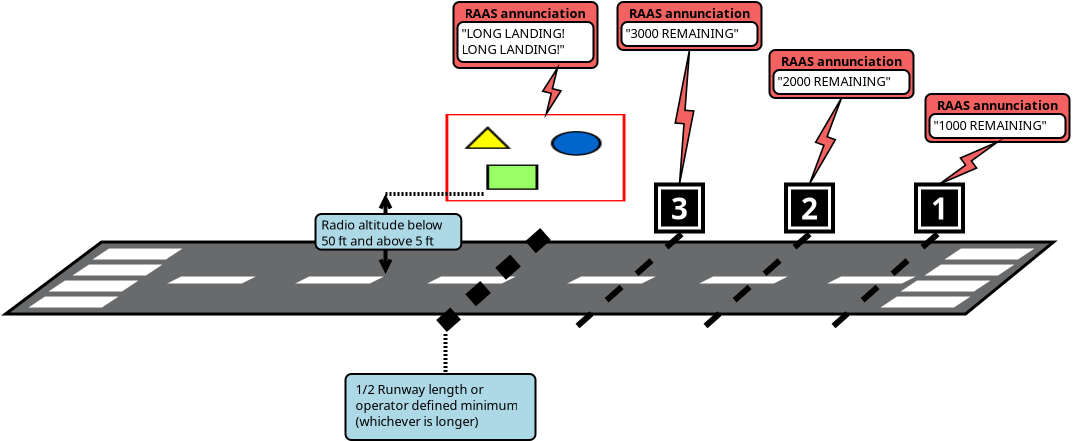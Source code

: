 <?xml version="1.0" encoding="UTF-8"?>
<dia:diagram xmlns:dia="http://www.lysator.liu.se/~alla/dia/">
  <dia:layer name="Background" visible="true" active="true">
    <dia:object type="Standard - Polygon" version="0" id="O0">
      <dia:attribute name="obj_pos">
        <dia:point val="14.8,20.4"/>
      </dia:attribute>
      <dia:attribute name="obj_bb">
        <dia:rectangle val="9.775,20.325;62.61,24.075"/>
      </dia:attribute>
      <dia:attribute name="poly_points">
        <dia:point val="14.8,20.4"/>
        <dia:point val="62.4,20.4"/>
        <dia:point val="58,24"/>
        <dia:point val="10,24"/>
      </dia:attribute>
      <dia:attribute name="line_width">
        <dia:real val="0.15"/>
      </dia:attribute>
      <dia:attribute name="inner_color">
        <dia:color val="#696a6c"/>
      </dia:attribute>
      <dia:attribute name="show_background">
        <dia:boolean val="true"/>
      </dia:attribute>
    </dia:object>
    <dia:object type="Standard - Polygon" version="0" id="O1">
      <dia:attribute name="obj_pos">
        <dia:point val="15.2,20.8"/>
      </dia:attribute>
      <dia:attribute name="obj_bb">
        <dia:rectangle val="14.352,20.725;18.848,21.275"/>
      </dia:attribute>
      <dia:attribute name="poly_points">
        <dia:point val="15.2,20.8"/>
        <dia:point val="18.6,20.8"/>
        <dia:point val="18,21.2"/>
        <dia:point val="14.6,21.2"/>
      </dia:attribute>
      <dia:attribute name="line_color">
        <dia:color val="#ffffff"/>
      </dia:attribute>
      <dia:attribute name="line_width">
        <dia:real val="0.15"/>
      </dia:attribute>
      <dia:attribute name="show_background">
        <dia:boolean val="true"/>
      </dia:attribute>
    </dia:object>
    <dia:object type="Standard - Polygon" version="0" id="O2">
      <dia:attribute name="obj_pos">
        <dia:point val="12,23.2"/>
      </dia:attribute>
      <dia:attribute name="obj_bb">
        <dia:rectangle val="11.152,23.125;15.648,23.675"/>
      </dia:attribute>
      <dia:attribute name="poly_points">
        <dia:point val="12,23.2"/>
        <dia:point val="15.4,23.2"/>
        <dia:point val="14.8,23.6"/>
        <dia:point val="11.4,23.6"/>
      </dia:attribute>
      <dia:attribute name="line_color">
        <dia:color val="#ffffff"/>
      </dia:attribute>
      <dia:attribute name="line_width">
        <dia:real val="0.15"/>
      </dia:attribute>
      <dia:attribute name="show_background">
        <dia:boolean val="true"/>
      </dia:attribute>
    </dia:object>
    <dia:object type="Standard - Polygon" version="0" id="O3">
      <dia:attribute name="obj_pos">
        <dia:point val="13,22.4"/>
      </dia:attribute>
      <dia:attribute name="obj_bb">
        <dia:rectangle val="12.152,22.325;16.648,22.875"/>
      </dia:attribute>
      <dia:attribute name="poly_points">
        <dia:point val="13,22.4"/>
        <dia:point val="16.4,22.4"/>
        <dia:point val="15.8,22.8"/>
        <dia:point val="12.4,22.8"/>
      </dia:attribute>
      <dia:attribute name="line_color">
        <dia:color val="#ffffff"/>
      </dia:attribute>
      <dia:attribute name="line_width">
        <dia:real val="0.15"/>
      </dia:attribute>
      <dia:attribute name="show_background">
        <dia:boolean val="true"/>
      </dia:attribute>
    </dia:object>
    <dia:object type="Standard - Polygon" version="0" id="O4">
      <dia:attribute name="obj_pos">
        <dia:point val="14.2,21.6"/>
      </dia:attribute>
      <dia:attribute name="obj_bb">
        <dia:rectangle val="13.352,21.525;17.848,22.075"/>
      </dia:attribute>
      <dia:attribute name="poly_points">
        <dia:point val="14.2,21.6"/>
        <dia:point val="17.6,21.6"/>
        <dia:point val="17,22"/>
        <dia:point val="13.6,22"/>
      </dia:attribute>
      <dia:attribute name="line_color">
        <dia:color val="#ffffff"/>
      </dia:attribute>
      <dia:attribute name="line_width">
        <dia:real val="0.15"/>
      </dia:attribute>
      <dia:attribute name="show_background">
        <dia:boolean val="true"/>
      </dia:attribute>
    </dia:object>
    <dia:object type="Standard - Polygon" version="0" id="O5">
      <dia:attribute name="obj_pos">
        <dia:point val="18.8,22.2"/>
      </dia:attribute>
      <dia:attribute name="obj_bb">
        <dia:rectangle val="18.082,22.125;22.518,22.475"/>
      </dia:attribute>
      <dia:attribute name="poly_points">
        <dia:point val="18.8,22.2"/>
        <dia:point val="22.2,22.2"/>
        <dia:point val="21.8,22.4"/>
        <dia:point val="18.4,22.4"/>
      </dia:attribute>
      <dia:attribute name="line_color">
        <dia:color val="#ffffff"/>
      </dia:attribute>
      <dia:attribute name="line_width">
        <dia:real val="0.15"/>
      </dia:attribute>
      <dia:attribute name="show_background">
        <dia:boolean val="true"/>
      </dia:attribute>
    </dia:object>
    <dia:object type="Standard - Polygon" version="0" id="O6">
      <dia:attribute name="obj_pos">
        <dia:point val="25.2,22.2"/>
      </dia:attribute>
      <dia:attribute name="obj_bb">
        <dia:rectangle val="24.482,22.125;28.918,22.475"/>
      </dia:attribute>
      <dia:attribute name="poly_points">
        <dia:point val="25.2,22.2"/>
        <dia:point val="28.6,22.2"/>
        <dia:point val="28.2,22.4"/>
        <dia:point val="24.8,22.4"/>
      </dia:attribute>
      <dia:attribute name="line_color">
        <dia:color val="#ffffff"/>
      </dia:attribute>
      <dia:attribute name="line_width">
        <dia:real val="0.15"/>
      </dia:attribute>
      <dia:attribute name="show_background">
        <dia:boolean val="true"/>
      </dia:attribute>
    </dia:object>
    <dia:object type="Standard - Polygon" version="0" id="O7">
      <dia:attribute name="obj_pos">
        <dia:point val="31.8,22.2"/>
      </dia:attribute>
      <dia:attribute name="obj_bb">
        <dia:rectangle val="31.082,22.125;35.518,22.475"/>
      </dia:attribute>
      <dia:attribute name="poly_points">
        <dia:point val="31.8,22.2"/>
        <dia:point val="35.2,22.2"/>
        <dia:point val="34.8,22.4"/>
        <dia:point val="31.4,22.4"/>
      </dia:attribute>
      <dia:attribute name="line_color">
        <dia:color val="#ffffff"/>
      </dia:attribute>
      <dia:attribute name="line_width">
        <dia:real val="0.15"/>
      </dia:attribute>
      <dia:attribute name="show_background">
        <dia:boolean val="true"/>
      </dia:attribute>
    </dia:object>
    <dia:object type="Standard - Polygon" version="0" id="O8">
      <dia:attribute name="obj_pos">
        <dia:point val="38.8,22.2"/>
      </dia:attribute>
      <dia:attribute name="obj_bb">
        <dia:rectangle val="38.082,22.125;42.518,22.475"/>
      </dia:attribute>
      <dia:attribute name="poly_points">
        <dia:point val="38.8,22.2"/>
        <dia:point val="42.2,22.2"/>
        <dia:point val="41.8,22.4"/>
        <dia:point val="38.4,22.4"/>
      </dia:attribute>
      <dia:attribute name="line_color">
        <dia:color val="#ffffff"/>
      </dia:attribute>
      <dia:attribute name="line_width">
        <dia:real val="0.15"/>
      </dia:attribute>
      <dia:attribute name="show_background">
        <dia:boolean val="true"/>
      </dia:attribute>
    </dia:object>
    <dia:group>
      <dia:object type="Standard - Polygon" version="0" id="O9">
        <dia:attribute name="obj_pos">
          <dia:point val="57.8,20.8"/>
        </dia:attribute>
        <dia:attribute name="obj_bb">
          <dia:rectangle val="56.952,20.725;61.448,21.275"/>
        </dia:attribute>
        <dia:attribute name="poly_points">
          <dia:point val="57.8,20.8"/>
          <dia:point val="61.2,20.8"/>
          <dia:point val="60.6,21.2"/>
          <dia:point val="57.2,21.2"/>
        </dia:attribute>
        <dia:attribute name="line_color">
          <dia:color val="#ffffff"/>
        </dia:attribute>
        <dia:attribute name="line_width">
          <dia:real val="0.15"/>
        </dia:attribute>
        <dia:attribute name="show_background">
          <dia:boolean val="true"/>
        </dia:attribute>
      </dia:object>
      <dia:object type="Standard - Polygon" version="0" id="O10">
        <dia:attribute name="obj_pos">
          <dia:point val="54.6,23.2"/>
        </dia:attribute>
        <dia:attribute name="obj_bb">
          <dia:rectangle val="53.752,23.125;58.248,23.675"/>
        </dia:attribute>
        <dia:attribute name="poly_points">
          <dia:point val="54.6,23.2"/>
          <dia:point val="58,23.2"/>
          <dia:point val="57.4,23.6"/>
          <dia:point val="54,23.6"/>
        </dia:attribute>
        <dia:attribute name="line_color">
          <dia:color val="#ffffff"/>
        </dia:attribute>
        <dia:attribute name="line_width">
          <dia:real val="0.15"/>
        </dia:attribute>
        <dia:attribute name="show_background">
          <dia:boolean val="true"/>
        </dia:attribute>
      </dia:object>
      <dia:object type="Standard - Polygon" version="0" id="O11">
        <dia:attribute name="obj_pos">
          <dia:point val="55.6,22.4"/>
        </dia:attribute>
        <dia:attribute name="obj_bb">
          <dia:rectangle val="54.752,22.325;59.248,22.875"/>
        </dia:attribute>
        <dia:attribute name="poly_points">
          <dia:point val="55.6,22.4"/>
          <dia:point val="59,22.4"/>
          <dia:point val="58.4,22.8"/>
          <dia:point val="55,22.8"/>
        </dia:attribute>
        <dia:attribute name="line_color">
          <dia:color val="#ffffff"/>
        </dia:attribute>
        <dia:attribute name="line_width">
          <dia:real val="0.15"/>
        </dia:attribute>
        <dia:attribute name="show_background">
          <dia:boolean val="true"/>
        </dia:attribute>
      </dia:object>
      <dia:object type="Standard - Polygon" version="0" id="O12">
        <dia:attribute name="obj_pos">
          <dia:point val="56.8,21.6"/>
        </dia:attribute>
        <dia:attribute name="obj_bb">
          <dia:rectangle val="55.952,21.525;60.448,22.075"/>
        </dia:attribute>
        <dia:attribute name="poly_points">
          <dia:point val="56.8,21.6"/>
          <dia:point val="60.2,21.6"/>
          <dia:point val="59.6,22"/>
          <dia:point val="56.2,22"/>
        </dia:attribute>
        <dia:attribute name="line_color">
          <dia:color val="#ffffff"/>
        </dia:attribute>
        <dia:attribute name="line_width">
          <dia:real val="0.15"/>
        </dia:attribute>
        <dia:attribute name="show_background">
          <dia:boolean val="true"/>
        </dia:attribute>
      </dia:object>
    </dia:group>
    <dia:object type="Standard - Image" version="0" id="O13">
      <dia:attribute name="obj_pos">
        <dia:point val="32,14"/>
      </dia:attribute>
      <dia:attribute name="obj_bb">
        <dia:rectangle val="31.925,13.925;41.075,18.446"/>
      </dia:attribute>
      <dia:attribute name="elem_corner">
        <dia:point val="32,14"/>
      </dia:attribute>
      <dia:attribute name="elem_width">
        <dia:real val="9"/>
      </dia:attribute>
      <dia:attribute name="elem_height">
        <dia:real val="4.371"/>
      </dia:attribute>
      <dia:attribute name="border_width">
        <dia:real val="0.15"/>
      </dia:attribute>
      <dia:attribute name="draw_border">
        <dia:boolean val="false"/>
      </dia:attribute>
      <dia:attribute name="keep_aspect">
        <dia:boolean val="true"/>
      </dia:attribute>
      <dia:attribute name="file">
        <dia:string>#airplane_take_off.png#</dia:string>
      </dia:attribute>
    </dia:object>
    <dia:object type="Standard - Polygon" version="0" id="O14">
      <dia:attribute name="obj_pos">
        <dia:point val="45.4,22.2"/>
      </dia:attribute>
      <dia:attribute name="obj_bb">
        <dia:rectangle val="44.682,22.125;49.118,22.475"/>
      </dia:attribute>
      <dia:attribute name="poly_points">
        <dia:point val="45.4,22.2"/>
        <dia:point val="48.8,22.2"/>
        <dia:point val="48.4,22.4"/>
        <dia:point val="45,22.4"/>
      </dia:attribute>
      <dia:attribute name="line_color">
        <dia:color val="#ffffff"/>
      </dia:attribute>
      <dia:attribute name="line_width">
        <dia:real val="0.15"/>
      </dia:attribute>
      <dia:attribute name="show_background">
        <dia:boolean val="true"/>
      </dia:attribute>
    </dia:object>
    <dia:object type="Standard - Polygon" version="0" id="O15">
      <dia:attribute name="obj_pos">
        <dia:point val="51.8,22.2"/>
      </dia:attribute>
      <dia:attribute name="obj_bb">
        <dia:rectangle val="51.082,22.125;55.518,22.475"/>
      </dia:attribute>
      <dia:attribute name="poly_points">
        <dia:point val="51.8,22.2"/>
        <dia:point val="55.2,22.2"/>
        <dia:point val="54.8,22.4"/>
        <dia:point val="51.4,22.4"/>
      </dia:attribute>
      <dia:attribute name="line_color">
        <dia:color val="#ffffff"/>
      </dia:attribute>
      <dia:attribute name="line_width">
        <dia:real val="0.15"/>
      </dia:attribute>
      <dia:attribute name="show_background">
        <dia:boolean val="true"/>
      </dia:attribute>
    </dia:object>
    <dia:group>
      <dia:object type="Standard - Box" version="0" id="O16">
        <dia:attribute name="obj_pos">
          <dia:point val="32.4,8.4"/>
        </dia:attribute>
        <dia:attribute name="obj_bb">
          <dia:rectangle val="32.35,8.35;39.65,11.75"/>
        </dia:attribute>
        <dia:attribute name="elem_corner">
          <dia:point val="32.4,8.4"/>
        </dia:attribute>
        <dia:attribute name="elem_width">
          <dia:real val="7.2"/>
        </dia:attribute>
        <dia:attribute name="elem_height">
          <dia:real val="3.3"/>
        </dia:attribute>
        <dia:attribute name="border_width">
          <dia:real val="0.1"/>
        </dia:attribute>
        <dia:attribute name="inner_color">
          <dia:color val="#f46161"/>
        </dia:attribute>
        <dia:attribute name="show_background">
          <dia:boolean val="true"/>
        </dia:attribute>
        <dia:attribute name="corner_radius">
          <dia:real val="0.3"/>
        </dia:attribute>
      </dia:object>
      <dia:object type="Standard - Text" version="1" id="O17">
        <dia:attribute name="obj_pos">
          <dia:point val="36,9.2"/>
        </dia:attribute>
        <dia:attribute name="obj_bb">
          <dia:rectangle val="32.565,8.605;39.435,9.35"/>
        </dia:attribute>
        <dia:attribute name="text">
          <dia:composite type="text">
            <dia:attribute name="string">
              <dia:string>#RAAS annunciation#</dia:string>
            </dia:attribute>
            <dia:attribute name="font">
              <dia:font family="sans" style="80" name="Helvetica-Bold"/>
            </dia:attribute>
            <dia:attribute name="height">
              <dia:real val="0.8"/>
            </dia:attribute>
            <dia:attribute name="pos">
              <dia:point val="36,9.2"/>
            </dia:attribute>
            <dia:attribute name="color">
              <dia:color val="#000000"/>
            </dia:attribute>
            <dia:attribute name="alignment">
              <dia:enum val="1"/>
            </dia:attribute>
          </dia:composite>
        </dia:attribute>
        <dia:attribute name="valign">
          <dia:enum val="3"/>
        </dia:attribute>
      </dia:object>
      <dia:object type="Standard - Box" version="0" id="O18">
        <dia:attribute name="obj_pos">
          <dia:point val="32.6,9.4"/>
        </dia:attribute>
        <dia:attribute name="obj_bb">
          <dia:rectangle val="32.55,9.35;39.45,11.45"/>
        </dia:attribute>
        <dia:attribute name="elem_corner">
          <dia:point val="32.6,9.4"/>
        </dia:attribute>
        <dia:attribute name="elem_width">
          <dia:real val="6.8"/>
        </dia:attribute>
        <dia:attribute name="elem_height">
          <dia:real val="2"/>
        </dia:attribute>
        <dia:attribute name="border_width">
          <dia:real val="0.1"/>
        </dia:attribute>
        <dia:attribute name="show_background">
          <dia:boolean val="true"/>
        </dia:attribute>
        <dia:attribute name="corner_radius">
          <dia:real val="0.3"/>
        </dia:attribute>
      </dia:object>
      <dia:object type="Standard - Text" version="1" id="O19">
        <dia:attribute name="obj_pos">
          <dia:point val="32.8,10.2"/>
        </dia:attribute>
        <dia:attribute name="obj_bb">
          <dia:rectangle val="32.8,9.605;38.318,11.15"/>
        </dia:attribute>
        <dia:attribute name="text">
          <dia:composite type="text">
            <dia:attribute name="string">
              <dia:string>#"LONG LANDING!
LONG LANDING!"#</dia:string>
            </dia:attribute>
            <dia:attribute name="font">
              <dia:font family="sans" style="0" name="Helvetica"/>
            </dia:attribute>
            <dia:attribute name="height">
              <dia:real val="0.8"/>
            </dia:attribute>
            <dia:attribute name="pos">
              <dia:point val="32.8,10.2"/>
            </dia:attribute>
            <dia:attribute name="color">
              <dia:color val="#000000"/>
            </dia:attribute>
            <dia:attribute name="alignment">
              <dia:enum val="0"/>
            </dia:attribute>
          </dia:composite>
        </dia:attribute>
        <dia:attribute name="valign">
          <dia:enum val="3"/>
        </dia:attribute>
      </dia:object>
    </dia:group>
    <dia:object type="Network - WAN Link" version="1" id="O20">
      <dia:attribute name="obj_pos">
        <dia:point val="37.073,13.85"/>
      </dia:attribute>
      <dia:attribute name="obj_bb">
        <dia:rectangle val="36.883,11.7;37.79,13.85"/>
      </dia:attribute>
      <dia:attribute name="conn_endpoints">
        <dia:point val="37.073,13.85"/>
        <dia:point val="37.6,11.7"/>
      </dia:attribute>
      <dia:attribute name="width">
        <dia:real val="1"/>
      </dia:attribute>
      <dia:attribute name="line_color">
        <dia:color val="#000000"/>
      </dia:attribute>
      <dia:attribute name="fill_color">
        <dia:color val="#f46161"/>
      </dia:attribute>
      <dia:connections>
        <dia:connection handle="0" to="O13" connection="8"/>
      </dia:connections>
    </dia:object>
    <dia:group>
      <dia:object type="Standard - Box" version="0" id="O21">
        <dia:attribute name="obj_pos">
          <dia:point val="40.6,8.4"/>
        </dia:attribute>
        <dia:attribute name="obj_bb">
          <dia:rectangle val="40.55,8.35;47.85,10.85"/>
        </dia:attribute>
        <dia:attribute name="elem_corner">
          <dia:point val="40.6,8.4"/>
        </dia:attribute>
        <dia:attribute name="elem_width">
          <dia:real val="7.2"/>
        </dia:attribute>
        <dia:attribute name="elem_height">
          <dia:real val="2.4"/>
        </dia:attribute>
        <dia:attribute name="border_width">
          <dia:real val="0.1"/>
        </dia:attribute>
        <dia:attribute name="inner_color">
          <dia:color val="#f46161"/>
        </dia:attribute>
        <dia:attribute name="show_background">
          <dia:boolean val="true"/>
        </dia:attribute>
        <dia:attribute name="corner_radius">
          <dia:real val="0.3"/>
        </dia:attribute>
      </dia:object>
      <dia:object type="Standard - Text" version="1" id="O22">
        <dia:attribute name="obj_pos">
          <dia:point val="44.2,9.2"/>
        </dia:attribute>
        <dia:attribute name="obj_bb">
          <dia:rectangle val="40.765,8.605;47.635,9.35"/>
        </dia:attribute>
        <dia:attribute name="text">
          <dia:composite type="text">
            <dia:attribute name="string">
              <dia:string>#RAAS annunciation#</dia:string>
            </dia:attribute>
            <dia:attribute name="font">
              <dia:font family="sans" style="80" name="Helvetica-Bold"/>
            </dia:attribute>
            <dia:attribute name="height">
              <dia:real val="0.8"/>
            </dia:attribute>
            <dia:attribute name="pos">
              <dia:point val="44.2,9.2"/>
            </dia:attribute>
            <dia:attribute name="color">
              <dia:color val="#000000"/>
            </dia:attribute>
            <dia:attribute name="alignment">
              <dia:enum val="1"/>
            </dia:attribute>
          </dia:composite>
        </dia:attribute>
        <dia:attribute name="valign">
          <dia:enum val="3"/>
        </dia:attribute>
      </dia:object>
      <dia:object type="Standard - Box" version="0" id="O23">
        <dia:attribute name="obj_pos">
          <dia:point val="40.8,9.4"/>
        </dia:attribute>
        <dia:attribute name="obj_bb">
          <dia:rectangle val="40.75,9.35;47.65,10.65"/>
        </dia:attribute>
        <dia:attribute name="elem_corner">
          <dia:point val="40.8,9.4"/>
        </dia:attribute>
        <dia:attribute name="elem_width">
          <dia:real val="6.8"/>
        </dia:attribute>
        <dia:attribute name="elem_height">
          <dia:real val="1.2"/>
        </dia:attribute>
        <dia:attribute name="border_width">
          <dia:real val="0.1"/>
        </dia:attribute>
        <dia:attribute name="show_background">
          <dia:boolean val="true"/>
        </dia:attribute>
        <dia:attribute name="corner_radius">
          <dia:real val="0.3"/>
        </dia:attribute>
      </dia:object>
      <dia:object type="Standard - Text" version="1" id="O24">
        <dia:attribute name="obj_pos">
          <dia:point val="41,10.2"/>
        </dia:attribute>
        <dia:attribute name="obj_bb">
          <dia:rectangle val="41,9.605;47.097,10.35"/>
        </dia:attribute>
        <dia:attribute name="text">
          <dia:composite type="text">
            <dia:attribute name="string">
              <dia:string>#"3000 REMAINING"#</dia:string>
            </dia:attribute>
            <dia:attribute name="font">
              <dia:font family="sans" style="0" name="Helvetica"/>
            </dia:attribute>
            <dia:attribute name="height">
              <dia:real val="0.8"/>
            </dia:attribute>
            <dia:attribute name="pos">
              <dia:point val="41,10.2"/>
            </dia:attribute>
            <dia:attribute name="color">
              <dia:color val="#000000"/>
            </dia:attribute>
            <dia:attribute name="alignment">
              <dia:enum val="0"/>
            </dia:attribute>
          </dia:composite>
        </dia:attribute>
        <dia:attribute name="valign">
          <dia:enum val="3"/>
        </dia:attribute>
      </dia:object>
    </dia:group>
    <dia:group>
      <dia:object type="Standard - Box" version="0" id="O25">
        <dia:attribute name="obj_pos">
          <dia:point val="48.2,10.8"/>
        </dia:attribute>
        <dia:attribute name="obj_bb">
          <dia:rectangle val="48.15,10.75;55.45,13.25"/>
        </dia:attribute>
        <dia:attribute name="elem_corner">
          <dia:point val="48.2,10.8"/>
        </dia:attribute>
        <dia:attribute name="elem_width">
          <dia:real val="7.2"/>
        </dia:attribute>
        <dia:attribute name="elem_height">
          <dia:real val="2.4"/>
        </dia:attribute>
        <dia:attribute name="border_width">
          <dia:real val="0.1"/>
        </dia:attribute>
        <dia:attribute name="inner_color">
          <dia:color val="#f46161"/>
        </dia:attribute>
        <dia:attribute name="show_background">
          <dia:boolean val="true"/>
        </dia:attribute>
        <dia:attribute name="corner_radius">
          <dia:real val="0.3"/>
        </dia:attribute>
      </dia:object>
      <dia:object type="Standard - Text" version="1" id="O26">
        <dia:attribute name="obj_pos">
          <dia:point val="51.8,11.6"/>
        </dia:attribute>
        <dia:attribute name="obj_bb">
          <dia:rectangle val="48.365,11.005;55.235,11.75"/>
        </dia:attribute>
        <dia:attribute name="text">
          <dia:composite type="text">
            <dia:attribute name="string">
              <dia:string>#RAAS annunciation#</dia:string>
            </dia:attribute>
            <dia:attribute name="font">
              <dia:font family="sans" style="80" name="Helvetica-Bold"/>
            </dia:attribute>
            <dia:attribute name="height">
              <dia:real val="0.8"/>
            </dia:attribute>
            <dia:attribute name="pos">
              <dia:point val="51.8,11.6"/>
            </dia:attribute>
            <dia:attribute name="color">
              <dia:color val="#000000"/>
            </dia:attribute>
            <dia:attribute name="alignment">
              <dia:enum val="1"/>
            </dia:attribute>
          </dia:composite>
        </dia:attribute>
        <dia:attribute name="valign">
          <dia:enum val="3"/>
        </dia:attribute>
      </dia:object>
      <dia:object type="Standard - Box" version="0" id="O27">
        <dia:attribute name="obj_pos">
          <dia:point val="48.4,11.8"/>
        </dia:attribute>
        <dia:attribute name="obj_bb">
          <dia:rectangle val="48.35,11.75;55.25,13.05"/>
        </dia:attribute>
        <dia:attribute name="elem_corner">
          <dia:point val="48.4,11.8"/>
        </dia:attribute>
        <dia:attribute name="elem_width">
          <dia:real val="6.8"/>
        </dia:attribute>
        <dia:attribute name="elem_height">
          <dia:real val="1.2"/>
        </dia:attribute>
        <dia:attribute name="border_width">
          <dia:real val="0.1"/>
        </dia:attribute>
        <dia:attribute name="show_background">
          <dia:boolean val="true"/>
        </dia:attribute>
        <dia:attribute name="corner_radius">
          <dia:real val="0.3"/>
        </dia:attribute>
      </dia:object>
      <dia:object type="Standard - Text" version="1" id="O28">
        <dia:attribute name="obj_pos">
          <dia:point val="48.6,12.6"/>
        </dia:attribute>
        <dia:attribute name="obj_bb">
          <dia:rectangle val="48.6,12.005;54.697,12.75"/>
        </dia:attribute>
        <dia:attribute name="text">
          <dia:composite type="text">
            <dia:attribute name="string">
              <dia:string>#"2000 REMAINING"#</dia:string>
            </dia:attribute>
            <dia:attribute name="font">
              <dia:font family="sans" style="0" name="Helvetica"/>
            </dia:attribute>
            <dia:attribute name="height">
              <dia:real val="0.8"/>
            </dia:attribute>
            <dia:attribute name="pos">
              <dia:point val="48.6,12.6"/>
            </dia:attribute>
            <dia:attribute name="color">
              <dia:color val="#000000"/>
            </dia:attribute>
            <dia:attribute name="alignment">
              <dia:enum val="0"/>
            </dia:attribute>
          </dia:composite>
        </dia:attribute>
        <dia:attribute name="valign">
          <dia:enum val="3"/>
        </dia:attribute>
      </dia:object>
    </dia:group>
    <dia:group>
      <dia:object type="Standard - Box" version="0" id="O29">
        <dia:attribute name="obj_pos">
          <dia:point val="56,13"/>
        </dia:attribute>
        <dia:attribute name="obj_bb">
          <dia:rectangle val="55.95,12.95;63.25,15.45"/>
        </dia:attribute>
        <dia:attribute name="elem_corner">
          <dia:point val="56,13"/>
        </dia:attribute>
        <dia:attribute name="elem_width">
          <dia:real val="7.2"/>
        </dia:attribute>
        <dia:attribute name="elem_height">
          <dia:real val="2.4"/>
        </dia:attribute>
        <dia:attribute name="border_width">
          <dia:real val="0.1"/>
        </dia:attribute>
        <dia:attribute name="inner_color">
          <dia:color val="#f46161"/>
        </dia:attribute>
        <dia:attribute name="show_background">
          <dia:boolean val="true"/>
        </dia:attribute>
        <dia:attribute name="corner_radius">
          <dia:real val="0.3"/>
        </dia:attribute>
      </dia:object>
      <dia:object type="Standard - Text" version="1" id="O30">
        <dia:attribute name="obj_pos">
          <dia:point val="59.6,13.8"/>
        </dia:attribute>
        <dia:attribute name="obj_bb">
          <dia:rectangle val="56.165,13.205;63.035,13.95"/>
        </dia:attribute>
        <dia:attribute name="text">
          <dia:composite type="text">
            <dia:attribute name="string">
              <dia:string>#RAAS annunciation#</dia:string>
            </dia:attribute>
            <dia:attribute name="font">
              <dia:font family="sans" style="80" name="Helvetica-Bold"/>
            </dia:attribute>
            <dia:attribute name="height">
              <dia:real val="0.8"/>
            </dia:attribute>
            <dia:attribute name="pos">
              <dia:point val="59.6,13.8"/>
            </dia:attribute>
            <dia:attribute name="color">
              <dia:color val="#000000"/>
            </dia:attribute>
            <dia:attribute name="alignment">
              <dia:enum val="1"/>
            </dia:attribute>
          </dia:composite>
        </dia:attribute>
        <dia:attribute name="valign">
          <dia:enum val="3"/>
        </dia:attribute>
      </dia:object>
      <dia:object type="Standard - Box" version="0" id="O31">
        <dia:attribute name="obj_pos">
          <dia:point val="56.2,14"/>
        </dia:attribute>
        <dia:attribute name="obj_bb">
          <dia:rectangle val="56.15,13.95;63.05,15.25"/>
        </dia:attribute>
        <dia:attribute name="elem_corner">
          <dia:point val="56.2,14"/>
        </dia:attribute>
        <dia:attribute name="elem_width">
          <dia:real val="6.8"/>
        </dia:attribute>
        <dia:attribute name="elem_height">
          <dia:real val="1.2"/>
        </dia:attribute>
        <dia:attribute name="border_width">
          <dia:real val="0.1"/>
        </dia:attribute>
        <dia:attribute name="show_background">
          <dia:boolean val="true"/>
        </dia:attribute>
        <dia:attribute name="corner_radius">
          <dia:real val="0.3"/>
        </dia:attribute>
      </dia:object>
      <dia:object type="Standard - Text" version="1" id="O32">
        <dia:attribute name="obj_pos">
          <dia:point val="56.4,14.8"/>
        </dia:attribute>
        <dia:attribute name="obj_bb">
          <dia:rectangle val="56.4,14.205;62.498,14.95"/>
        </dia:attribute>
        <dia:attribute name="text">
          <dia:composite type="text">
            <dia:attribute name="string">
              <dia:string>#"1000 REMAINING"#</dia:string>
            </dia:attribute>
            <dia:attribute name="font">
              <dia:font family="sans" style="0" name="Helvetica"/>
            </dia:attribute>
            <dia:attribute name="height">
              <dia:real val="0.8"/>
            </dia:attribute>
            <dia:attribute name="pos">
              <dia:point val="56.4,14.8"/>
            </dia:attribute>
            <dia:attribute name="color">
              <dia:color val="#000000"/>
            </dia:attribute>
            <dia:attribute name="alignment">
              <dia:enum val="0"/>
            </dia:attribute>
          </dia:composite>
        </dia:attribute>
        <dia:attribute name="valign">
          <dia:enum val="3"/>
        </dia:attribute>
      </dia:object>
    </dia:group>
    <dia:object type="Network - WAN Link" version="1" id="O33">
      <dia:attribute name="obj_pos">
        <dia:point val="43.7,17.5"/>
      </dia:attribute>
      <dia:attribute name="obj_bb">
        <dia:rectangle val="43.486,10.8;44.414,17.5"/>
      </dia:attribute>
      <dia:attribute name="conn_endpoints">
        <dia:point val="43.7,17.5"/>
        <dia:point val="44.2,10.8"/>
      </dia:attribute>
      <dia:attribute name="width">
        <dia:real val="1"/>
      </dia:attribute>
      <dia:attribute name="line_color">
        <dia:color val="#000000"/>
      </dia:attribute>
      <dia:attribute name="fill_color">
        <dia:color val="#f46161"/>
      </dia:attribute>
      <dia:connections>
        <dia:connection handle="0" to="O41" connection="1"/>
        <dia:connection handle="1" to="O21" connection="6"/>
      </dia:connections>
    </dia:object>
    <dia:object type="Network - WAN Link" version="1" id="O34">
      <dia:attribute name="obj_pos">
        <dia:point val="50.2,17.5"/>
      </dia:attribute>
      <dia:attribute name="obj_bb">
        <dia:rectangle val="50.2,13.2;51.8,17.5"/>
      </dia:attribute>
      <dia:attribute name="conn_endpoints">
        <dia:point val="50.2,17.5"/>
        <dia:point val="51.8,13.2"/>
      </dia:attribute>
      <dia:attribute name="width">
        <dia:real val="1"/>
      </dia:attribute>
      <dia:attribute name="line_color">
        <dia:color val="#000000"/>
      </dia:attribute>
      <dia:attribute name="fill_color">
        <dia:color val="#f46161"/>
      </dia:attribute>
      <dia:connections>
        <dia:connection handle="0" to="O37" connection="1"/>
        <dia:connection handle="1" to="O25" connection="6"/>
      </dia:connections>
    </dia:object>
    <dia:object type="Network - WAN Link" version="1" id="O35">
      <dia:attribute name="obj_pos">
        <dia:point val="56.7,17.5"/>
      </dia:attribute>
      <dia:attribute name="obj_bb">
        <dia:rectangle val="56.7,15.4;59.6,17.5"/>
      </dia:attribute>
      <dia:attribute name="conn_endpoints">
        <dia:point val="56.7,17.5"/>
        <dia:point val="59.6,15.4"/>
      </dia:attribute>
      <dia:attribute name="width">
        <dia:real val="1"/>
      </dia:attribute>
      <dia:attribute name="line_color">
        <dia:color val="#000000"/>
      </dia:attribute>
      <dia:attribute name="fill_color">
        <dia:color val="#f46161"/>
      </dia:attribute>
      <dia:connections>
        <dia:connection handle="0" to="O45" connection="1"/>
        <dia:connection handle="1" to="O29" connection="6"/>
      </dia:connections>
    </dia:object>
    <dia:object type="Standard - Line" version="0" id="O36">
      <dia:attribute name="obj_pos">
        <dia:point val="50.2,20"/>
      </dia:attribute>
      <dia:attribute name="obj_bb">
        <dia:rectangle val="44.788,19.788;50.412,24.812"/>
      </dia:attribute>
      <dia:attribute name="conn_endpoints">
        <dia:point val="50.2,20"/>
        <dia:point val="45,24.6"/>
      </dia:attribute>
      <dia:attribute name="numcp">
        <dia:int val="1"/>
      </dia:attribute>
      <dia:attribute name="line_width">
        <dia:real val="0.3"/>
      </dia:attribute>
      <dia:attribute name="line_style">
        <dia:enum val="1"/>
      </dia:attribute>
    </dia:object>
    <dia:group>
      <dia:object type="Standard - Box" version="0" id="O37">
        <dia:attribute name="obj_pos">
          <dia:point val="49,17.5"/>
        </dia:attribute>
        <dia:attribute name="obj_bb">
          <dia:rectangle val="48.925,17.425;51.475,19.975"/>
        </dia:attribute>
        <dia:attribute name="elem_corner">
          <dia:point val="49,17.5"/>
        </dia:attribute>
        <dia:attribute name="elem_width">
          <dia:real val="2.4"/>
        </dia:attribute>
        <dia:attribute name="elem_height">
          <dia:real val="2.4"/>
        </dia:attribute>
        <dia:attribute name="border_width">
          <dia:real val="0.15"/>
        </dia:attribute>
        <dia:attribute name="inner_color">
          <dia:color val="#000000"/>
        </dia:attribute>
        <dia:attribute name="show_background">
          <dia:boolean val="true"/>
        </dia:attribute>
      </dia:object>
      <dia:object type="Standard - Box" version="0" id="O38">
        <dia:attribute name="obj_pos">
          <dia:point val="49.2,17.7"/>
        </dia:attribute>
        <dia:attribute name="obj_bb">
          <dia:rectangle val="49.125,17.625;51.275,19.775"/>
        </dia:attribute>
        <dia:attribute name="elem_corner">
          <dia:point val="49.2,17.7"/>
        </dia:attribute>
        <dia:attribute name="elem_width">
          <dia:real val="2"/>
        </dia:attribute>
        <dia:attribute name="elem_height">
          <dia:real val="2"/>
        </dia:attribute>
        <dia:attribute name="border_width">
          <dia:real val="0.15"/>
        </dia:attribute>
        <dia:attribute name="border_color">
          <dia:color val="#ffffff"/>
        </dia:attribute>
        <dia:attribute name="inner_color">
          <dia:color val="#000000"/>
        </dia:attribute>
        <dia:attribute name="show_background">
          <dia:boolean val="true"/>
        </dia:attribute>
      </dia:object>
      <dia:object type="Standard - Text" version="1" id="O39">
        <dia:attribute name="obj_pos">
          <dia:point val="50.2,18.7"/>
        </dia:attribute>
        <dia:attribute name="obj_bb">
          <dia:rectangle val="49.682,17.835;50.718,19.565"/>
        </dia:attribute>
        <dia:attribute name="text">
          <dia:composite type="text">
            <dia:attribute name="string">
              <dia:string>#2#</dia:string>
            </dia:attribute>
            <dia:attribute name="font">
              <dia:font family="sans" style="80" name="Helvetica-Bold"/>
            </dia:attribute>
            <dia:attribute name="height">
              <dia:real val="1.858"/>
            </dia:attribute>
            <dia:attribute name="pos">
              <dia:point val="50.2,19.215"/>
            </dia:attribute>
            <dia:attribute name="color">
              <dia:color val="#ffffff"/>
            </dia:attribute>
            <dia:attribute name="alignment">
              <dia:enum val="1"/>
            </dia:attribute>
          </dia:composite>
        </dia:attribute>
        <dia:attribute name="valign">
          <dia:enum val="2"/>
        </dia:attribute>
        <dia:connections>
          <dia:connection handle="0" to="O38" connection="8"/>
        </dia:connections>
      </dia:object>
    </dia:group>
    <dia:object type="Standard - Line" version="0" id="O40">
      <dia:attribute name="obj_pos">
        <dia:point val="43.8,20"/>
      </dia:attribute>
      <dia:attribute name="obj_bb">
        <dia:rectangle val="38.388,19.788;44.012,24.812"/>
      </dia:attribute>
      <dia:attribute name="conn_endpoints">
        <dia:point val="43.8,20"/>
        <dia:point val="38.6,24.6"/>
      </dia:attribute>
      <dia:attribute name="numcp">
        <dia:int val="1"/>
      </dia:attribute>
      <dia:attribute name="line_width">
        <dia:real val="0.3"/>
      </dia:attribute>
      <dia:attribute name="line_style">
        <dia:enum val="1"/>
      </dia:attribute>
    </dia:object>
    <dia:group>
      <dia:object type="Standard - Box" version="0" id="O41">
        <dia:attribute name="obj_pos">
          <dia:point val="42.5,17.5"/>
        </dia:attribute>
        <dia:attribute name="obj_bb">
          <dia:rectangle val="42.425,17.425;44.975,19.975"/>
        </dia:attribute>
        <dia:attribute name="elem_corner">
          <dia:point val="42.5,17.5"/>
        </dia:attribute>
        <dia:attribute name="elem_width">
          <dia:real val="2.4"/>
        </dia:attribute>
        <dia:attribute name="elem_height">
          <dia:real val="2.4"/>
        </dia:attribute>
        <dia:attribute name="border_width">
          <dia:real val="0.15"/>
        </dia:attribute>
        <dia:attribute name="inner_color">
          <dia:color val="#000000"/>
        </dia:attribute>
        <dia:attribute name="show_background">
          <dia:boolean val="true"/>
        </dia:attribute>
      </dia:object>
      <dia:object type="Standard - Box" version="0" id="O42">
        <dia:attribute name="obj_pos">
          <dia:point val="42.7,17.7"/>
        </dia:attribute>
        <dia:attribute name="obj_bb">
          <dia:rectangle val="42.625,17.625;44.775,19.775"/>
        </dia:attribute>
        <dia:attribute name="elem_corner">
          <dia:point val="42.7,17.7"/>
        </dia:attribute>
        <dia:attribute name="elem_width">
          <dia:real val="2"/>
        </dia:attribute>
        <dia:attribute name="elem_height">
          <dia:real val="2"/>
        </dia:attribute>
        <dia:attribute name="border_width">
          <dia:real val="0.15"/>
        </dia:attribute>
        <dia:attribute name="border_color">
          <dia:color val="#ffffff"/>
        </dia:attribute>
        <dia:attribute name="inner_color">
          <dia:color val="#000000"/>
        </dia:attribute>
        <dia:attribute name="show_background">
          <dia:boolean val="true"/>
        </dia:attribute>
      </dia:object>
      <dia:object type="Standard - Text" version="1" id="O43">
        <dia:attribute name="obj_pos">
          <dia:point val="43.7,18.7"/>
        </dia:attribute>
        <dia:attribute name="obj_bb">
          <dia:rectangle val="43.182,17.835;44.218,19.565"/>
        </dia:attribute>
        <dia:attribute name="text">
          <dia:composite type="text">
            <dia:attribute name="string">
              <dia:string>#3#</dia:string>
            </dia:attribute>
            <dia:attribute name="font">
              <dia:font family="sans" style="80" name="Helvetica-Bold"/>
            </dia:attribute>
            <dia:attribute name="height">
              <dia:real val="1.858"/>
            </dia:attribute>
            <dia:attribute name="pos">
              <dia:point val="43.7,19.215"/>
            </dia:attribute>
            <dia:attribute name="color">
              <dia:color val="#ffffff"/>
            </dia:attribute>
            <dia:attribute name="alignment">
              <dia:enum val="1"/>
            </dia:attribute>
          </dia:composite>
        </dia:attribute>
        <dia:attribute name="valign">
          <dia:enum val="2"/>
        </dia:attribute>
        <dia:connections>
          <dia:connection handle="0" to="O42" connection="8"/>
        </dia:connections>
      </dia:object>
    </dia:group>
    <dia:object type="Standard - Line" version="0" id="O44">
      <dia:attribute name="obj_pos">
        <dia:point val="56.6,20"/>
      </dia:attribute>
      <dia:attribute name="obj_bb">
        <dia:rectangle val="51.188,19.788;56.812,24.812"/>
      </dia:attribute>
      <dia:attribute name="conn_endpoints">
        <dia:point val="56.6,20"/>
        <dia:point val="51.4,24.6"/>
      </dia:attribute>
      <dia:attribute name="numcp">
        <dia:int val="1"/>
      </dia:attribute>
      <dia:attribute name="line_width">
        <dia:real val="0.3"/>
      </dia:attribute>
      <dia:attribute name="line_style">
        <dia:enum val="1"/>
      </dia:attribute>
    </dia:object>
    <dia:group>
      <dia:object type="Standard - Box" version="0" id="O45">
        <dia:attribute name="obj_pos">
          <dia:point val="55.5,17.5"/>
        </dia:attribute>
        <dia:attribute name="obj_bb">
          <dia:rectangle val="55.425,17.425;57.975,19.975"/>
        </dia:attribute>
        <dia:attribute name="elem_corner">
          <dia:point val="55.5,17.5"/>
        </dia:attribute>
        <dia:attribute name="elem_width">
          <dia:real val="2.4"/>
        </dia:attribute>
        <dia:attribute name="elem_height">
          <dia:real val="2.4"/>
        </dia:attribute>
        <dia:attribute name="border_width">
          <dia:real val="0.15"/>
        </dia:attribute>
        <dia:attribute name="inner_color">
          <dia:color val="#000000"/>
        </dia:attribute>
        <dia:attribute name="show_background">
          <dia:boolean val="true"/>
        </dia:attribute>
      </dia:object>
      <dia:object type="Standard - Box" version="0" id="O46">
        <dia:attribute name="obj_pos">
          <dia:point val="55.7,17.7"/>
        </dia:attribute>
        <dia:attribute name="obj_bb">
          <dia:rectangle val="55.625,17.625;57.775,19.775"/>
        </dia:attribute>
        <dia:attribute name="elem_corner">
          <dia:point val="55.7,17.7"/>
        </dia:attribute>
        <dia:attribute name="elem_width">
          <dia:real val="2"/>
        </dia:attribute>
        <dia:attribute name="elem_height">
          <dia:real val="2"/>
        </dia:attribute>
        <dia:attribute name="border_width">
          <dia:real val="0.15"/>
        </dia:attribute>
        <dia:attribute name="border_color">
          <dia:color val="#ffffff"/>
        </dia:attribute>
        <dia:attribute name="inner_color">
          <dia:color val="#000000"/>
        </dia:attribute>
        <dia:attribute name="show_background">
          <dia:boolean val="true"/>
        </dia:attribute>
      </dia:object>
      <dia:object type="Standard - Text" version="1" id="O47">
        <dia:attribute name="obj_pos">
          <dia:point val="56.7,18.7"/>
        </dia:attribute>
        <dia:attribute name="obj_bb">
          <dia:rectangle val="56.182,17.835;57.218,19.565"/>
        </dia:attribute>
        <dia:attribute name="text">
          <dia:composite type="text">
            <dia:attribute name="string">
              <dia:string>#1#</dia:string>
            </dia:attribute>
            <dia:attribute name="font">
              <dia:font family="sans" style="80" name="Helvetica-Bold"/>
            </dia:attribute>
            <dia:attribute name="height">
              <dia:real val="1.858"/>
            </dia:attribute>
            <dia:attribute name="pos">
              <dia:point val="56.7,19.215"/>
            </dia:attribute>
            <dia:attribute name="color">
              <dia:color val="#ffffff"/>
            </dia:attribute>
            <dia:attribute name="alignment">
              <dia:enum val="1"/>
            </dia:attribute>
          </dia:composite>
        </dia:attribute>
        <dia:attribute name="valign">
          <dia:enum val="2"/>
        </dia:attribute>
        <dia:connections>
          <dia:connection handle="0" to="O46" connection="8"/>
        </dia:connections>
      </dia:object>
    </dia:group>
    <dia:object type="Standard - Line" version="0" id="O48">
      <dia:attribute name="obj_pos">
        <dia:point val="37,20"/>
      </dia:attribute>
      <dia:attribute name="obj_bb">
        <dia:rectangle val="31.235,19.435;37.565,25.165"/>
      </dia:attribute>
      <dia:attribute name="conn_endpoints">
        <dia:point val="37,20"/>
        <dia:point val="31.8,24.6"/>
      </dia:attribute>
      <dia:attribute name="numcp">
        <dia:int val="1"/>
      </dia:attribute>
      <dia:attribute name="line_width">
        <dia:real val="0.8"/>
      </dia:attribute>
      <dia:attribute name="line_style">
        <dia:enum val="1"/>
      </dia:attribute>
    </dia:object>
    <dia:object type="Standard - Line" version="0" id="O49">
      <dia:attribute name="obj_pos">
        <dia:point val="32,25"/>
      </dia:attribute>
      <dia:attribute name="obj_bb">
        <dia:rectangle val="31.9,24.9;32.1,27.1"/>
      </dia:attribute>
      <dia:attribute name="conn_endpoints">
        <dia:point val="32,25"/>
        <dia:point val="32,27"/>
      </dia:attribute>
      <dia:attribute name="numcp">
        <dia:int val="1"/>
      </dia:attribute>
      <dia:attribute name="line_width">
        <dia:real val="0.2"/>
      </dia:attribute>
      <dia:attribute name="line_style">
        <dia:enum val="4"/>
      </dia:attribute>
    </dia:object>
    <dia:object type="Standard - Line" version="0" id="O50">
      <dia:attribute name="obj_pos">
        <dia:point val="29,18"/>
      </dia:attribute>
      <dia:attribute name="obj_bb">
        <dia:rectangle val="28.9,17.9;34.1,18.1"/>
      </dia:attribute>
      <dia:attribute name="conn_endpoints">
        <dia:point val="29,18"/>
        <dia:point val="34,18"/>
      </dia:attribute>
      <dia:attribute name="numcp">
        <dia:int val="1"/>
      </dia:attribute>
      <dia:attribute name="line_width">
        <dia:real val="0.2"/>
      </dia:attribute>
      <dia:attribute name="line_style">
        <dia:enum val="4"/>
      </dia:attribute>
    </dia:object>
    <dia:object type="Standard - Line" version="0" id="O51">
      <dia:attribute name="obj_pos">
        <dia:point val="29,18"/>
      </dia:attribute>
      <dia:attribute name="obj_bb">
        <dia:rectangle val="28.588,17.9;29.412,22.1"/>
      </dia:attribute>
      <dia:attribute name="conn_endpoints">
        <dia:point val="29,18"/>
        <dia:point val="29,22"/>
      </dia:attribute>
      <dia:attribute name="numcp">
        <dia:int val="1"/>
      </dia:attribute>
      <dia:attribute name="line_width">
        <dia:real val="0.2"/>
      </dia:attribute>
      <dia:attribute name="start_arrow">
        <dia:enum val="1"/>
      </dia:attribute>
      <dia:attribute name="start_arrow_length">
        <dia:real val="0.5"/>
      </dia:attribute>
      <dia:attribute name="start_arrow_width">
        <dia:real val="0.5"/>
      </dia:attribute>
      <dia:attribute name="end_arrow">
        <dia:enum val="1"/>
      </dia:attribute>
      <dia:attribute name="end_arrow_length">
        <dia:real val="0.5"/>
      </dia:attribute>
      <dia:attribute name="end_arrow_width">
        <dia:real val="0.5"/>
      </dia:attribute>
    </dia:object>
    <dia:group>
      <dia:object type="Standard - Box" version="0" id="O52">
        <dia:attribute name="obj_pos">
          <dia:point val="25.5,19"/>
        </dia:attribute>
        <dia:attribute name="obj_bb">
          <dia:rectangle val="25.45,18.95;32.84,20.831"/>
        </dia:attribute>
        <dia:attribute name="elem_corner">
          <dia:point val="25.5,19"/>
        </dia:attribute>
        <dia:attribute name="elem_width">
          <dia:real val="7.29"/>
        </dia:attribute>
        <dia:attribute name="elem_height">
          <dia:real val="1.781"/>
        </dia:attribute>
        <dia:attribute name="border_width">
          <dia:real val="0.1"/>
        </dia:attribute>
        <dia:attribute name="inner_color">
          <dia:color val="#add8e6"/>
        </dia:attribute>
        <dia:attribute name="show_background">
          <dia:boolean val="true"/>
        </dia:attribute>
        <dia:attribute name="corner_radius">
          <dia:real val="0.3"/>
        </dia:attribute>
      </dia:object>
      <dia:object type="Standard - Text" version="1" id="O53">
        <dia:attribute name="obj_pos">
          <dia:point val="25.79,19.781"/>
        </dia:attribute>
        <dia:attribute name="obj_bb">
          <dia:rectangle val="25.79,19.186;32.345,20.731"/>
        </dia:attribute>
        <dia:attribute name="text">
          <dia:composite type="text">
            <dia:attribute name="string">
              <dia:string>#Radio altitude below
50 ft and above 5 ft#</dia:string>
            </dia:attribute>
            <dia:attribute name="font">
              <dia:font family="sans" style="0" name="Helvetica"/>
            </dia:attribute>
            <dia:attribute name="height">
              <dia:real val="0.8"/>
            </dia:attribute>
            <dia:attribute name="pos">
              <dia:point val="25.79,19.781"/>
            </dia:attribute>
            <dia:attribute name="color">
              <dia:color val="#000000"/>
            </dia:attribute>
            <dia:attribute name="alignment">
              <dia:enum val="0"/>
            </dia:attribute>
          </dia:composite>
        </dia:attribute>
        <dia:attribute name="valign">
          <dia:enum val="3"/>
        </dia:attribute>
      </dia:object>
    </dia:group>
    <dia:group>
      <dia:object type="Standard - Box" version="0" id="O54">
        <dia:attribute name="obj_pos">
          <dia:point val="27,27"/>
        </dia:attribute>
        <dia:attribute name="obj_bb">
          <dia:rectangle val="26.95,26.95;36.55,30.35"/>
        </dia:attribute>
        <dia:attribute name="elem_corner">
          <dia:point val="27,27"/>
        </dia:attribute>
        <dia:attribute name="elem_width">
          <dia:real val="9.5"/>
        </dia:attribute>
        <dia:attribute name="elem_height">
          <dia:real val="3.3"/>
        </dia:attribute>
        <dia:attribute name="border_width">
          <dia:real val="0.1"/>
        </dia:attribute>
        <dia:attribute name="inner_color">
          <dia:color val="#add8e6"/>
        </dia:attribute>
        <dia:attribute name="show_background">
          <dia:boolean val="true"/>
        </dia:attribute>
        <dia:attribute name="corner_radius">
          <dia:real val="0.3"/>
        </dia:attribute>
      </dia:object>
      <dia:object type="Standard - Text" version="1" id="O55">
        <dia:attribute name="obj_pos">
          <dia:point val="27.5,28"/>
        </dia:attribute>
        <dia:attribute name="obj_bb">
          <dia:rectangle val="27.5,27.405;36.105,29.75"/>
        </dia:attribute>
        <dia:attribute name="text">
          <dia:composite type="text">
            <dia:attribute name="string">
              <dia:string>#1/2 Runway length or
operator defined minimum
(whichever is longer)#</dia:string>
            </dia:attribute>
            <dia:attribute name="font">
              <dia:font family="sans" style="0" name="Helvetica"/>
            </dia:attribute>
            <dia:attribute name="height">
              <dia:real val="0.8"/>
            </dia:attribute>
            <dia:attribute name="pos">
              <dia:point val="27.5,28"/>
            </dia:attribute>
            <dia:attribute name="color">
              <dia:color val="#000000"/>
            </dia:attribute>
            <dia:attribute name="alignment">
              <dia:enum val="0"/>
            </dia:attribute>
          </dia:composite>
        </dia:attribute>
        <dia:attribute name="valign">
          <dia:enum val="3"/>
        </dia:attribute>
      </dia:object>
    </dia:group>
  </dia:layer>
</dia:diagram>
